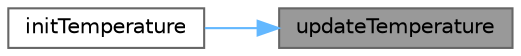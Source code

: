 digraph "updateTemperature"
{
 // LATEX_PDF_SIZE
  bgcolor="transparent";
  edge [fontname=Helvetica,fontsize=10,labelfontname=Helvetica,labelfontsize=10];
  node [fontname=Helvetica,fontsize=10,shape=box,height=0.2,width=0.4];
  rankdir="RL";
  Node1 [label="updateTemperature",height=0.2,width=0.4,color="gray40", fillcolor="grey60", style="filled", fontcolor="black",tooltip="Updates the Temperature data."];
  Node1 -> Node2 [dir="back",color="steelblue1",style="solid"];
  Node2 [label="initTemperature",height=0.2,width=0.4,color="grey40", fillcolor="white", style="filled",URL="$Temperature_8c.html#a72614117a34330f3d93ad6e0d763fad9",tooltip="Initializes the Temperature sensor with the given frequency and channel."];
}
